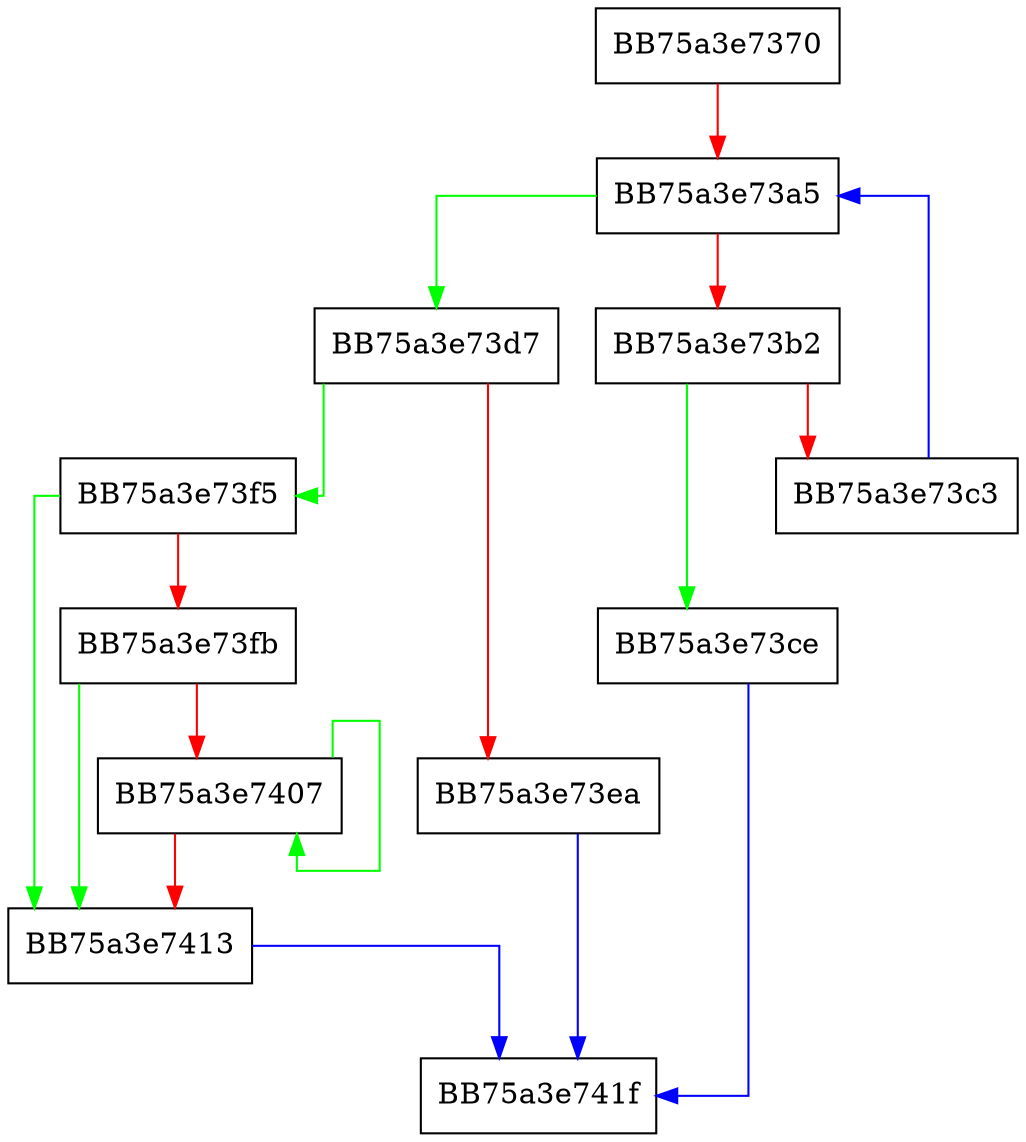 digraph get_ID {
  node [shape="box"];
  graph [splines=ortho];
  BB75a3e7370 -> BB75a3e73a5 [color="red"];
  BB75a3e73a5 -> BB75a3e73d7 [color="green"];
  BB75a3e73a5 -> BB75a3e73b2 [color="red"];
  BB75a3e73b2 -> BB75a3e73ce [color="green"];
  BB75a3e73b2 -> BB75a3e73c3 [color="red"];
  BB75a3e73c3 -> BB75a3e73a5 [color="blue"];
  BB75a3e73ce -> BB75a3e741f [color="blue"];
  BB75a3e73d7 -> BB75a3e73f5 [color="green"];
  BB75a3e73d7 -> BB75a3e73ea [color="red"];
  BB75a3e73ea -> BB75a3e741f [color="blue"];
  BB75a3e73f5 -> BB75a3e7413 [color="green"];
  BB75a3e73f5 -> BB75a3e73fb [color="red"];
  BB75a3e73fb -> BB75a3e7413 [color="green"];
  BB75a3e73fb -> BB75a3e7407 [color="red"];
  BB75a3e7407 -> BB75a3e7407 [color="green"];
  BB75a3e7407 -> BB75a3e7413 [color="red"];
  BB75a3e7413 -> BB75a3e741f [color="blue"];
}